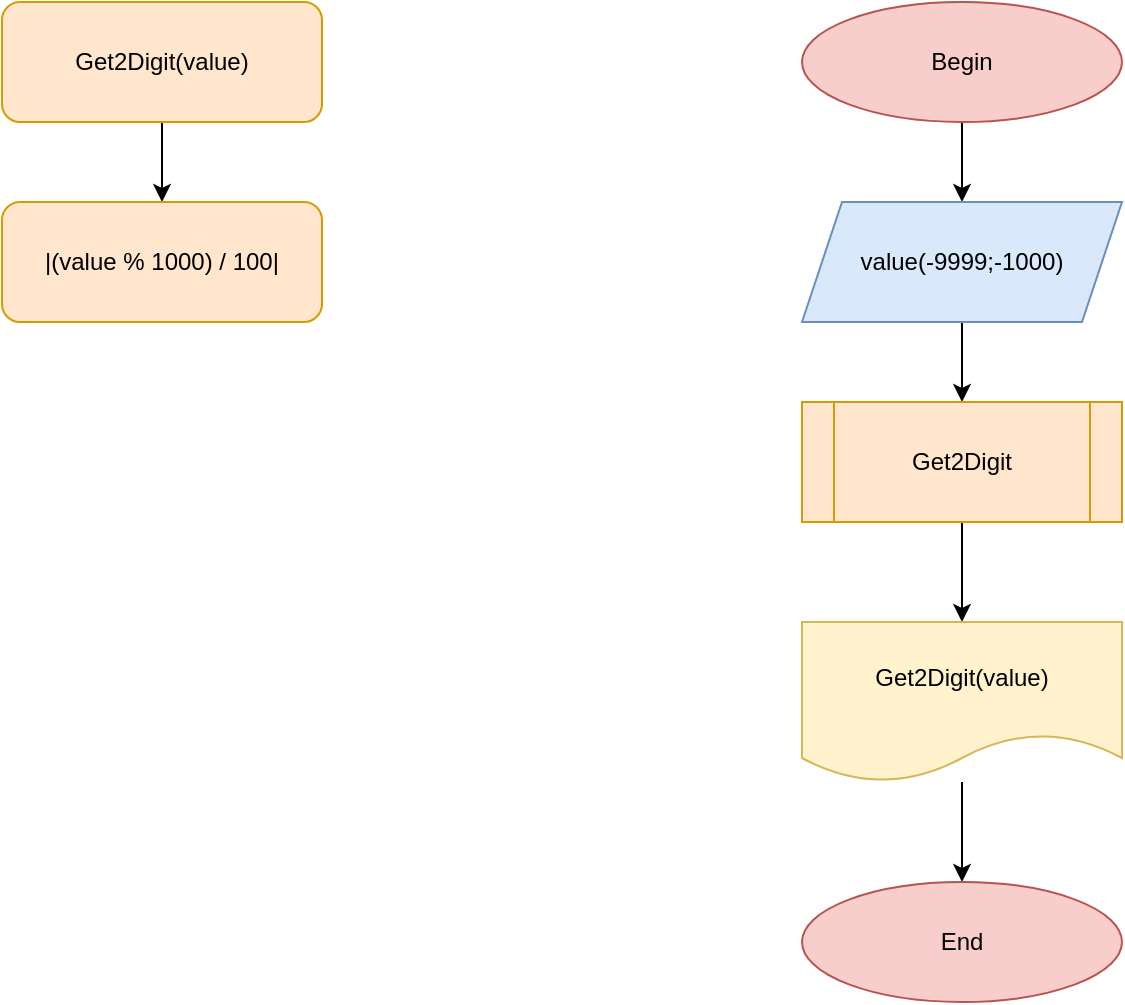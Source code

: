 <mxfile version="17.4.4" type="device"><diagram id="RvYIvo8ud9wThWb5-dbO" name="Page-1"><mxGraphModel dx="1422" dy="765" grid="1" gridSize="10" guides="1" tooltips="1" connect="1" arrows="1" fold="1" page="1" pageScale="1" pageWidth="827" pageHeight="1169" math="0" shadow="0"><root><mxCell id="0"/><mxCell id="1" parent="0"/><mxCell id="N7x_V2jQW7Oq8Gi9EZeP-52" style="edgeStyle=orthogonalEdgeStyle;rounded=0;orthogonalLoop=1;jettySize=auto;html=1;entryX=0.5;entryY=0;entryDx=0;entryDy=0;" edge="1" parent="1" source="N7x_V2jQW7Oq8Gi9EZeP-1" target="N7x_V2jQW7Oq8Gi9EZeP-4"><mxGeometry relative="1" as="geometry"/></mxCell><mxCell id="N7x_V2jQW7Oq8Gi9EZeP-1" value="Begin" style="ellipse;whiteSpace=wrap;html=1;fillColor=#f8cecc;strokeColor=#b85450;" vertex="1" parent="1"><mxGeometry x="520" y="40" width="160" height="60" as="geometry"/></mxCell><mxCell id="N7x_V2jQW7Oq8Gi9EZeP-53" style="edgeStyle=orthogonalEdgeStyle;rounded=0;orthogonalLoop=1;jettySize=auto;html=1;entryX=0.5;entryY=0;entryDx=0;entryDy=0;" edge="1" parent="1" source="N7x_V2jQW7Oq8Gi9EZeP-4" target="N7x_V2jQW7Oq8Gi9EZeP-6"><mxGeometry relative="1" as="geometry"/></mxCell><mxCell id="N7x_V2jQW7Oq8Gi9EZeP-4" value="value(-9999;-1000)" style="shape=parallelogram;perimeter=parallelogramPerimeter;whiteSpace=wrap;html=1;fixedSize=1;fillColor=#dae8fc;strokeColor=#6c8ebf;" vertex="1" parent="1"><mxGeometry x="520" y="140" width="160" height="60" as="geometry"/></mxCell><mxCell id="N7x_V2jQW7Oq8Gi9EZeP-54" style="edgeStyle=orthogonalEdgeStyle;rounded=0;orthogonalLoop=1;jettySize=auto;html=1;entryX=0.5;entryY=0;entryDx=0;entryDy=0;" edge="1" parent="1" source="N7x_V2jQW7Oq8Gi9EZeP-6" target="N7x_V2jQW7Oq8Gi9EZeP-39"><mxGeometry relative="1" as="geometry"/></mxCell><mxCell id="N7x_V2jQW7Oq8Gi9EZeP-6" value="Get2Digit" style="shape=process;whiteSpace=wrap;html=1;backgroundOutline=1;fillColor=#ffe6cc;strokeColor=#d79b00;" vertex="1" parent="1"><mxGeometry x="520" y="240" width="160" height="60" as="geometry"/></mxCell><mxCell id="N7x_V2jQW7Oq8Gi9EZeP-47" style="edgeStyle=orthogonalEdgeStyle;rounded=0;orthogonalLoop=1;jettySize=auto;html=1;entryX=0.5;entryY=0;entryDx=0;entryDy=0;" edge="1" parent="1" source="N7x_V2jQW7Oq8Gi9EZeP-14"><mxGeometry relative="1" as="geometry"><mxPoint x="200" y="140" as="targetPoint"/></mxGeometry></mxCell><mxCell id="N7x_V2jQW7Oq8Gi9EZeP-14" value="Get2Digit(value)" style="rounded=1;whiteSpace=wrap;html=1;fillColor=#ffe6cc;strokeColor=#d79b00;" vertex="1" parent="1"><mxGeometry x="120" y="40" width="160" height="60" as="geometry"/></mxCell><mxCell id="N7x_V2jQW7Oq8Gi9EZeP-57" style="edgeStyle=orthogonalEdgeStyle;rounded=0;orthogonalLoop=1;jettySize=auto;html=1;entryX=0.5;entryY=0;entryDx=0;entryDy=0;" edge="1" parent="1" source="N7x_V2jQW7Oq8Gi9EZeP-39" target="N7x_V2jQW7Oq8Gi9EZeP-56"><mxGeometry relative="1" as="geometry"/></mxCell><mxCell id="N7x_V2jQW7Oq8Gi9EZeP-39" value="Get2Digit(value)" style="shape=document;whiteSpace=wrap;html=1;boundedLbl=1;fillColor=#fff2cc;strokeColor=#d6b656;" vertex="1" parent="1"><mxGeometry x="520" y="350" width="160" height="80" as="geometry"/></mxCell><mxCell id="N7x_V2jQW7Oq8Gi9EZeP-56" value="End" style="ellipse;whiteSpace=wrap;html=1;fillColor=#f8cecc;strokeColor=#b85450;" vertex="1" parent="1"><mxGeometry x="520" y="480" width="160" height="60" as="geometry"/></mxCell><mxCell id="N7x_V2jQW7Oq8Gi9EZeP-60" value="&lt;span&gt;|(value % 1000) / 100|&lt;/span&gt;" style="rounded=1;whiteSpace=wrap;html=1;fillColor=#ffe6cc;strokeColor=#d79b00;" vertex="1" parent="1"><mxGeometry x="120" y="140" width="160" height="60" as="geometry"/></mxCell></root></mxGraphModel></diagram></mxfile>